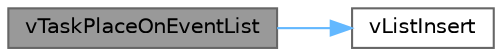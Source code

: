 digraph "vTaskPlaceOnEventList"
{
 // LATEX_PDF_SIZE
  bgcolor="transparent";
  edge [fontname=Helvetica,fontsize=10,labelfontname=Helvetica,labelfontsize=10];
  node [fontname=Helvetica,fontsize=10,shape=box,height=0.2,width=0.4];
  rankdir="LR";
  Node1 [id="Node000001",label="vTaskPlaceOnEventList",height=0.2,width=0.4,color="gray40", fillcolor="grey60", style="filled", fontcolor="black",tooltip=" "];
  Node1 -> Node2 [id="edge1_Node000001_Node000002",color="steelblue1",style="solid",tooltip=" "];
  Node2 [id="Node000002",label="vListInsert",height=0.2,width=0.4,color="grey40", fillcolor="white", style="filled",URL="$list_8c.html#a28faa70d3ec4b4f39e53b0fc52d62ecf",tooltip=" "];
}
